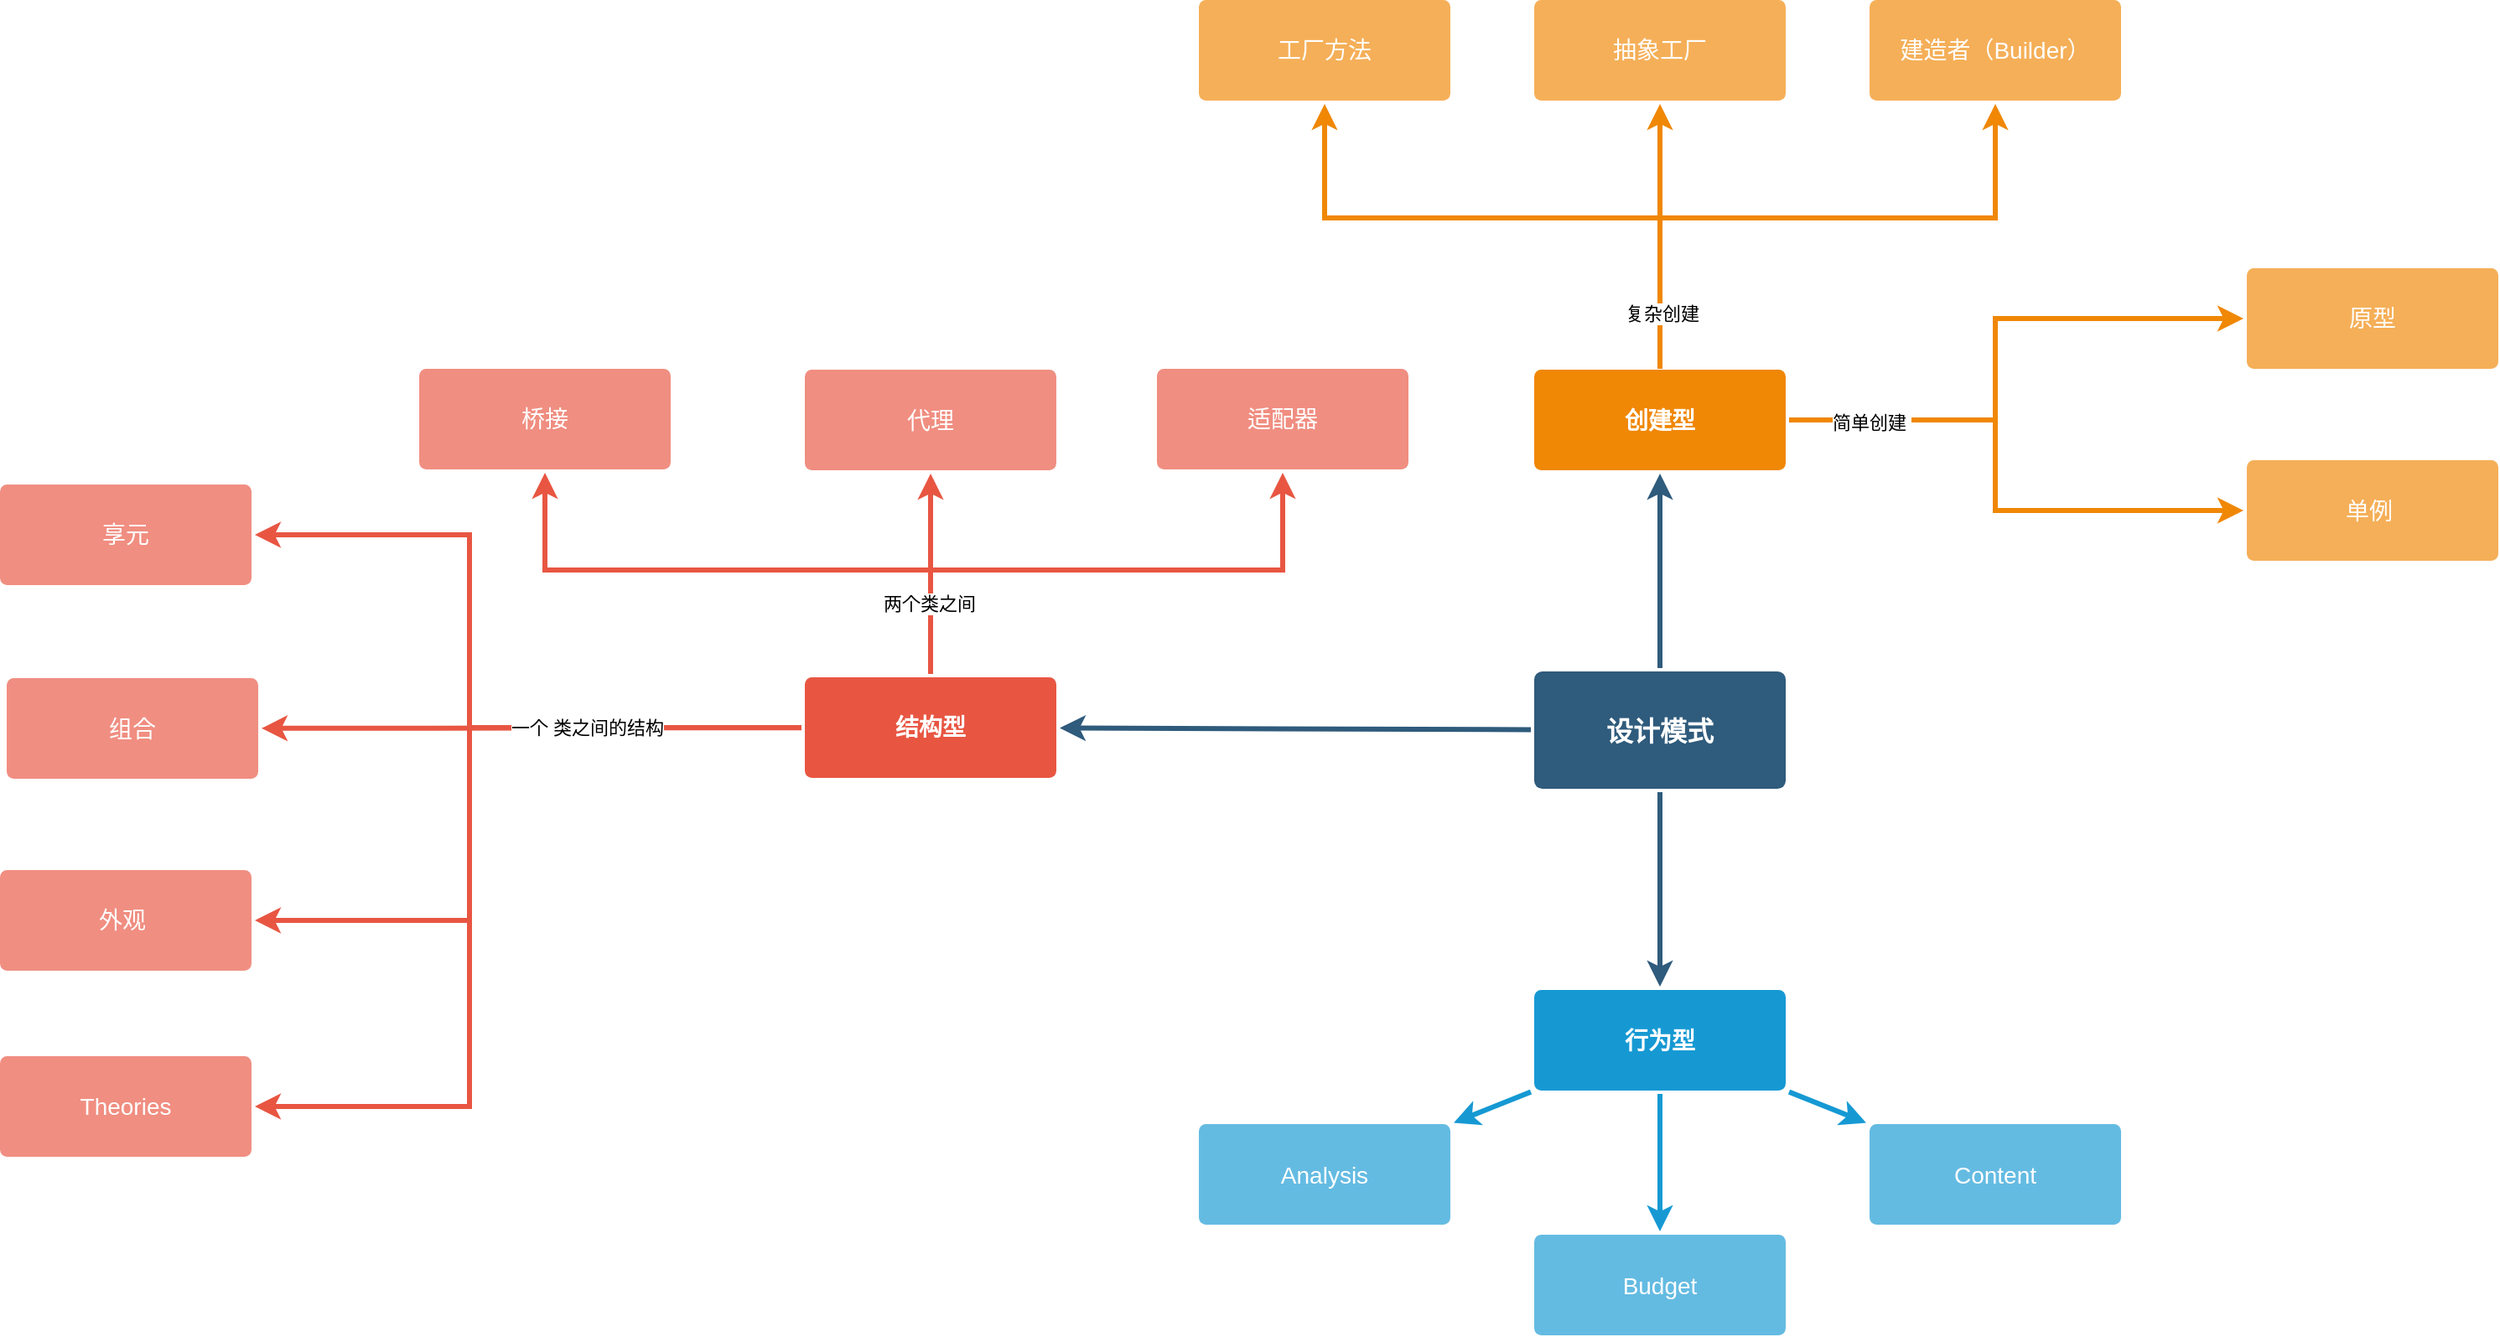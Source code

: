 <mxfile version="21.3.3" type="github">
  <diagram id="6a731a19-8d31-9384-78a2-239565b7b9f0" name="Page-1">
    <mxGraphModel dx="2207" dy="1272" grid="1" gridSize="10" guides="1" tooltips="1" connect="1" arrows="1" fold="1" page="1" pageScale="1" pageWidth="1169" pageHeight="827" background="none" math="0" shadow="0">
      <root>
        <mxCell id="0" />
        <mxCell id="1" parent="0" />
        <mxCell id="1745" value="" style="edgeStyle=none;rounded=0;jumpStyle=none;html=1;shadow=0;labelBackgroundColor=none;startArrow=none;startFill=0;endArrow=classic;endFill=1;jettySize=auto;orthogonalLoop=1;strokeColor=#2F5B7C;strokeWidth=3;fontFamily=Helvetica;fontSize=16;fontColor=#23445D;spacing=5;" parent="1" source="1749" target="1764" edge="1">
          <mxGeometry relative="1" as="geometry" />
        </mxCell>
        <mxCell id="1747" value="" style="edgeStyle=none;rounded=0;jumpStyle=none;html=1;shadow=0;labelBackgroundColor=none;startArrow=none;startFill=0;endArrow=classic;endFill=1;jettySize=auto;orthogonalLoop=1;strokeColor=#2F5B7C;strokeWidth=3;fontFamily=Helvetica;fontSize=16;fontColor=#23445D;spacing=5;" parent="1" source="1749" target="1760" edge="1">
          <mxGeometry relative="1" as="geometry" />
        </mxCell>
        <mxCell id="1748" value="" style="edgeStyle=none;rounded=0;jumpStyle=none;html=1;shadow=0;labelBackgroundColor=none;startArrow=none;startFill=0;endArrow=classic;endFill=1;jettySize=auto;orthogonalLoop=1;strokeColor=#2F5B7C;strokeWidth=3;fontFamily=Helvetica;fontSize=16;fontColor=#23445D;spacing=5;" parent="1" source="1749" target="1753" edge="1">
          <mxGeometry relative="1" as="geometry" />
        </mxCell>
        <mxCell id="1749" value="设计模式" style="rounded=1;whiteSpace=wrap;html=1;shadow=0;labelBackgroundColor=none;strokeColor=none;strokeWidth=3;fillColor=#2F5B7C;fontFamily=Helvetica;fontSize=16;fontColor=#FFFFFF;align=center;fontStyle=1;spacing=5;arcSize=7;perimeterSpacing=2;" parent="1" vertex="1">
          <mxGeometry x="495" y="380.5" width="150" height="70" as="geometry" />
        </mxCell>
        <mxCell id="1751" value="" style="edgeStyle=none;rounded=0;jumpStyle=none;html=1;shadow=0;labelBackgroundColor=none;startArrow=none;startFill=0;jettySize=auto;orthogonalLoop=1;strokeColor=#E85642;strokeWidth=3;fontFamily=Helvetica;fontSize=14;fontColor=#FFFFFF;spacing=5;fontStyle=1;fillColor=#b0e3e6;" parent="1" source="1753" target="1755" edge="1">
          <mxGeometry relative="1" as="geometry" />
        </mxCell>
        <mxCell id="1753" value="结构型" style="rounded=1;whiteSpace=wrap;html=1;shadow=0;labelBackgroundColor=none;strokeColor=none;strokeWidth=3;fillColor=#e85642;fontFamily=Helvetica;fontSize=14;fontColor=#FFFFFF;align=center;spacing=5;fontStyle=1;arcSize=7;perimeterSpacing=2;" parent="1" vertex="1">
          <mxGeometry x="60" y="384" width="150" height="60" as="geometry" />
        </mxCell>
        <mxCell id="1754" value="外观&amp;nbsp;" style="rounded=1;whiteSpace=wrap;html=1;shadow=0;labelBackgroundColor=none;strokeColor=none;strokeWidth=3;fillColor=#f08e81;fontFamily=Helvetica;fontSize=14;fontColor=#FFFFFF;align=center;spacing=5;fontStyle=0;arcSize=7;perimeterSpacing=2;" parent="1" vertex="1">
          <mxGeometry x="-420" y="499" width="150" height="60" as="geometry" />
        </mxCell>
        <mxCell id="1755" value="组合" style="rounded=1;whiteSpace=wrap;html=1;shadow=0;labelBackgroundColor=none;strokeColor=none;strokeWidth=3;fillColor=#f08e81;fontFamily=Helvetica;fontSize=14;fontColor=#FFFFFF;align=center;spacing=5;fontStyle=0;arcSize=7;perimeterSpacing=2;" parent="1" vertex="1">
          <mxGeometry x="-416" y="384.5" width="150" height="60" as="geometry" />
        </mxCell>
        <mxCell id="1756" value="享元" style="rounded=1;whiteSpace=wrap;html=1;shadow=0;labelBackgroundColor=none;strokeColor=none;strokeWidth=3;fillColor=#f08e81;fontFamily=Helvetica;fontSize=14;fontColor=#FFFFFF;align=center;spacing=5;fontStyle=0;arcSize=7;perimeterSpacing=2;" parent="1" vertex="1">
          <mxGeometry x="-420" y="269" width="150" height="60" as="geometry" />
        </mxCell>
        <mxCell id="1757" value="" style="edgeStyle=none;rounded=0;jumpStyle=none;html=1;shadow=0;labelBackgroundColor=none;startArrow=none;startFill=0;endArrow=classic;endFill=1;jettySize=auto;orthogonalLoop=1;strokeColor=#1699D3;strokeWidth=3;fontFamily=Helvetica;fontSize=14;fontColor=#FFFFFF;spacing=5;" parent="1" source="1760" target="1763" edge="1">
          <mxGeometry relative="1" as="geometry" />
        </mxCell>
        <mxCell id="1758" value="" style="edgeStyle=none;rounded=0;jumpStyle=none;html=1;shadow=0;labelBackgroundColor=none;startArrow=none;startFill=0;endArrow=classic;endFill=1;jettySize=auto;orthogonalLoop=1;strokeColor=#1699D3;strokeWidth=3;fontFamily=Helvetica;fontSize=14;fontColor=#FFFFFF;spacing=5;" parent="1" source="1760" target="1762" edge="1">
          <mxGeometry relative="1" as="geometry" />
        </mxCell>
        <mxCell id="1759" value="" style="edgeStyle=none;rounded=0;jumpStyle=none;html=1;shadow=0;labelBackgroundColor=none;startArrow=none;startFill=0;endArrow=classic;endFill=1;jettySize=auto;orthogonalLoop=1;strokeColor=#1699D3;strokeWidth=3;fontFamily=Helvetica;fontSize=14;fontColor=#FFFFFF;spacing=5;" parent="1" source="1760" target="1761" edge="1">
          <mxGeometry relative="1" as="geometry" />
        </mxCell>
        <mxCell id="1760" value="行为型" style="rounded=1;whiteSpace=wrap;html=1;shadow=0;labelBackgroundColor=none;strokeColor=none;strokeWidth=3;fillColor=#1699d3;fontFamily=Helvetica;fontSize=14;fontColor=#FFFFFF;align=center;spacing=5;fontStyle=1;arcSize=7;perimeterSpacing=2;" parent="1" vertex="1">
          <mxGeometry x="495" y="570.5" width="150" height="60" as="geometry" />
        </mxCell>
        <mxCell id="1761" value="Content" style="rounded=1;whiteSpace=wrap;html=1;shadow=0;labelBackgroundColor=none;strokeColor=none;strokeWidth=3;fillColor=#64bbe2;fontFamily=Helvetica;fontSize=14;fontColor=#FFFFFF;align=center;spacing=5;arcSize=7;perimeterSpacing=2;" parent="1" vertex="1">
          <mxGeometry x="695" y="650.5" width="150" height="60" as="geometry" />
        </mxCell>
        <mxCell id="1762" value="Budget" style="rounded=1;whiteSpace=wrap;html=1;shadow=0;labelBackgroundColor=none;strokeColor=none;strokeWidth=3;fillColor=#64bbe2;fontFamily=Helvetica;fontSize=14;fontColor=#FFFFFF;align=center;spacing=5;arcSize=7;perimeterSpacing=2;" parent="1" vertex="1">
          <mxGeometry x="495" y="716.5" width="150" height="60" as="geometry" />
        </mxCell>
        <mxCell id="1763" value="Analysis" style="rounded=1;whiteSpace=wrap;html=1;shadow=0;labelBackgroundColor=none;strokeColor=none;strokeWidth=3;fillColor=#64bbe2;fontFamily=Helvetica;fontSize=14;fontColor=#FFFFFF;align=center;spacing=5;arcSize=7;perimeterSpacing=2;" parent="1" vertex="1">
          <mxGeometry x="295" y="650.5" width="150" height="60" as="geometry" />
        </mxCell>
        <mxCell id="1764" value="创建型" style="rounded=1;whiteSpace=wrap;html=1;shadow=0;labelBackgroundColor=none;strokeColor=none;strokeWidth=3;fillColor=#F08705;fontFamily=Helvetica;fontSize=14;fontColor=#FFFFFF;align=center;spacing=5;fontStyle=1;arcSize=7;perimeterSpacing=2;" parent="1" vertex="1">
          <mxGeometry x="495" y="200.5" width="150" height="60" as="geometry" />
        </mxCell>
        <mxCell id="1765" value="建造者（Builder）" style="rounded=1;whiteSpace=wrap;html=1;shadow=0;labelBackgroundColor=none;strokeColor=none;strokeWidth=3;fillColor=#f5af58;fontFamily=Helvetica;fontSize=14;fontColor=#FFFFFF;align=center;spacing=5;arcSize=7;perimeterSpacing=2;" parent="1" vertex="1">
          <mxGeometry x="695" y="-20" width="150" height="60" as="geometry" />
        </mxCell>
        <mxCell id="1767" value="抽象工厂" style="rounded=1;whiteSpace=wrap;html=1;shadow=0;labelBackgroundColor=none;strokeColor=none;strokeWidth=3;fillColor=#f5af58;fontFamily=Helvetica;fontSize=14;fontColor=#FFFFFF;align=center;spacing=5;arcSize=7;perimeterSpacing=2;" parent="1" vertex="1">
          <mxGeometry x="495" y="-20" width="150" height="60" as="geometry" />
        </mxCell>
        <mxCell id="1768" value="" style="edgeStyle=none;rounded=0;jumpStyle=none;html=1;shadow=0;labelBackgroundColor=none;startArrow=none;startFill=0;endArrow=classic;endFill=1;jettySize=auto;orthogonalLoop=1;strokeColor=#F08705;strokeWidth=3;fontFamily=Helvetica;fontSize=14;fontColor=#FFFFFF;spacing=5;" parent="1" source="1764" target="1767" edge="1">
          <mxGeometry relative="1" as="geometry" />
        </mxCell>
        <mxCell id="1769" value="工厂方法" style="rounded=1;whiteSpace=wrap;html=1;shadow=0;labelBackgroundColor=none;strokeColor=none;strokeWidth=3;fillColor=#f5af58;fontFamily=Helvetica;fontSize=14;fontColor=#FFFFFF;align=center;spacing=5;arcSize=7;perimeterSpacing=2;" parent="1" vertex="1">
          <mxGeometry x="295" y="-20" width="150" height="60" as="geometry" />
        </mxCell>
        <mxCell id="b7Gz11FFVHnrgEvPWuA1-1779" value="" style="edgeStyle=orthogonalEdgeStyle;rounded=0;jumpStyle=none;html=1;shadow=0;labelBackgroundColor=none;startArrow=none;startFill=0;endArrow=classic;endFill=1;jettySize=auto;orthogonalLoop=1;strokeColor=#F08705;strokeWidth=3;fontFamily=Helvetica;fontSize=14;fontColor=#FFFFFF;spacing=5;entryX=0.5;entryY=1;entryDx=0;entryDy=0;exitX=0.5;exitY=0;exitDx=0;exitDy=0;" edge="1" parent="1" source="1764" target="1765">
          <mxGeometry relative="1" as="geometry">
            <mxPoint x="580" y="209" as="sourcePoint" />
            <mxPoint x="580" y="123" as="targetPoint" />
            <Array as="points">
              <mxPoint x="570" y="110" />
              <mxPoint x="770" y="110" />
            </Array>
          </mxGeometry>
        </mxCell>
        <mxCell id="b7Gz11FFVHnrgEvPWuA1-1781" value="单例&amp;nbsp;" style="rounded=1;whiteSpace=wrap;html=1;shadow=0;labelBackgroundColor=none;strokeColor=none;strokeWidth=3;fillColor=#f5af58;fontFamily=Helvetica;fontSize=14;fontColor=#FFFFFF;align=center;spacing=5;arcSize=7;perimeterSpacing=2;" vertex="1" parent="1">
          <mxGeometry x="920" y="254.5" width="150" height="60" as="geometry" />
        </mxCell>
        <mxCell id="b7Gz11FFVHnrgEvPWuA1-1782" value="原型" style="rounded=1;whiteSpace=wrap;html=1;shadow=0;labelBackgroundColor=none;strokeColor=none;strokeWidth=3;fillColor=#f5af58;fontFamily=Helvetica;fontSize=14;fontColor=#FFFFFF;align=center;spacing=5;arcSize=7;perimeterSpacing=2;" vertex="1" parent="1">
          <mxGeometry x="920" y="140" width="150" height="60" as="geometry" />
        </mxCell>
        <mxCell id="b7Gz11FFVHnrgEvPWuA1-1783" value="" style="edgeStyle=orthogonalEdgeStyle;rounded=0;jumpStyle=none;html=1;shadow=0;labelBackgroundColor=none;startArrow=none;startFill=0;endArrow=classic;endFill=1;jettySize=auto;orthogonalLoop=1;strokeColor=#F08705;strokeWidth=3;fontFamily=Helvetica;fontSize=14;fontColor=#FFFFFF;spacing=5;entryX=0.5;entryY=1;entryDx=0;entryDy=0;" edge="1" parent="1" target="1769">
          <mxGeometry relative="1" as="geometry">
            <mxPoint x="570" y="200" as="sourcePoint" />
            <mxPoint x="580" y="52" as="targetPoint" />
            <Array as="points">
              <mxPoint x="570" y="110" />
              <mxPoint x="370" y="110" />
            </Array>
          </mxGeometry>
        </mxCell>
        <mxCell id="b7Gz11FFVHnrgEvPWuA1-1803" value="复杂创建" style="edgeLabel;html=1;align=center;verticalAlign=middle;resizable=0;points=[];" vertex="1" connectable="0" parent="b7Gz11FFVHnrgEvPWuA1-1783">
          <mxGeometry x="-0.816" y="-1" relative="1" as="geometry">
            <mxPoint as="offset" />
          </mxGeometry>
        </mxCell>
        <mxCell id="b7Gz11FFVHnrgEvPWuA1-1784" value="" style="edgeStyle=orthogonalEdgeStyle;rounded=0;jumpStyle=none;html=1;shadow=0;labelBackgroundColor=none;startArrow=none;startFill=0;endArrow=classic;endFill=1;jettySize=auto;orthogonalLoop=1;strokeColor=#F08705;strokeWidth=3;fontFamily=Helvetica;fontSize=14;fontColor=#FFFFFF;spacing=5;entryX=0;entryY=0.5;entryDx=0;entryDy=0;exitX=1;exitY=0.5;exitDx=0;exitDy=0;" edge="1" parent="1" source="1764" target="b7Gz11FFVHnrgEvPWuA1-1782">
          <mxGeometry relative="1" as="geometry">
            <mxPoint x="580" y="209" as="sourcePoint" />
            <mxPoint x="780" y="52" as="targetPoint" />
            <Array as="points">
              <mxPoint x="770" y="231" />
              <mxPoint x="770" y="170" />
            </Array>
          </mxGeometry>
        </mxCell>
        <mxCell id="b7Gz11FFVHnrgEvPWuA1-1785" value="" style="edgeStyle=orthogonalEdgeStyle;rounded=0;jumpStyle=none;html=1;shadow=0;labelBackgroundColor=none;startArrow=none;startFill=0;endArrow=classic;endFill=1;jettySize=auto;orthogonalLoop=1;strokeColor=#F08705;strokeWidth=3;fontFamily=Helvetica;fontSize=14;fontColor=#FFFFFF;spacing=5;entryX=0;entryY=0.5;entryDx=0;entryDy=0;" edge="1" parent="1" source="1764" target="b7Gz11FFVHnrgEvPWuA1-1781">
          <mxGeometry relative="1" as="geometry">
            <mxPoint x="657" y="241" as="sourcePoint" />
            <mxPoint x="928" y="180" as="targetPoint" />
            <Array as="points">
              <mxPoint x="770" y="231" />
              <mxPoint x="770" y="285" />
            </Array>
          </mxGeometry>
        </mxCell>
        <mxCell id="b7Gz11FFVHnrgEvPWuA1-1804" value="简单创建&amp;nbsp;" style="edgeLabel;html=1;align=center;verticalAlign=middle;resizable=0;points=[];" vertex="1" connectable="0" parent="b7Gz11FFVHnrgEvPWuA1-1785">
          <mxGeometry x="-0.699" relative="1" as="geometry">
            <mxPoint y="1" as="offset" />
          </mxGeometry>
        </mxCell>
        <mxCell id="b7Gz11FFVHnrgEvPWuA1-1786" value="" style="edgeStyle=orthogonalEdgeStyle;jumpStyle=none;html=1;shadow=0;labelBackgroundColor=none;startArrow=none;startFill=0;jettySize=auto;orthogonalLoop=1;strokeColor=#E85642;strokeWidth=3;fontFamily=Helvetica;fontSize=14;fontColor=#FFFFFF;spacing=5;fontStyle=1;fillColor=#b0e3e6;entryX=1;entryY=0.5;entryDx=0;entryDy=0;rounded=0;" edge="1" parent="1" source="1753" target="1756">
          <mxGeometry relative="1" as="geometry">
            <mxPoint x="143" y="424.5" as="sourcePoint" />
            <mxPoint x="-94" y="424.5" as="targetPoint" />
            <Array as="points">
              <mxPoint x="-140" y="414" />
              <mxPoint x="-140" y="299" />
            </Array>
          </mxGeometry>
        </mxCell>
        <mxCell id="b7Gz11FFVHnrgEvPWuA1-1787" value="" style="edgeStyle=orthogonalEdgeStyle;rounded=0;jumpStyle=none;html=1;shadow=0;labelBackgroundColor=none;startArrow=none;startFill=0;jettySize=auto;orthogonalLoop=1;strokeColor=#E85642;strokeWidth=3;fontFamily=Helvetica;fontSize=14;fontColor=#FFFFFF;spacing=5;fontStyle=1;fillColor=#b0e3e6;entryX=1;entryY=0.5;entryDx=0;entryDy=0;exitX=0;exitY=0.5;exitDx=0;exitDy=0;" edge="1" parent="1" source="1753" target="1754">
          <mxGeometry relative="1" as="geometry">
            <mxPoint x="143" y="424.5" as="sourcePoint" />
            <mxPoint x="-94" y="424.5" as="targetPoint" />
            <Array as="points">
              <mxPoint x="-140" y="414" />
              <mxPoint x="-140" y="529" />
            </Array>
          </mxGeometry>
        </mxCell>
        <mxCell id="b7Gz11FFVHnrgEvPWuA1-1792" value="Theories" style="rounded=1;whiteSpace=wrap;html=1;shadow=0;labelBackgroundColor=none;strokeColor=none;strokeWidth=3;fillColor=#f08e81;fontFamily=Helvetica;fontSize=14;fontColor=#FFFFFF;align=center;spacing=5;fontStyle=0;arcSize=7;perimeterSpacing=2;" vertex="1" parent="1">
          <mxGeometry x="-420" y="610" width="150" height="60" as="geometry" />
        </mxCell>
        <mxCell id="b7Gz11FFVHnrgEvPWuA1-1793" value="" style="edgeStyle=orthogonalEdgeStyle;rounded=0;jumpStyle=none;html=1;shadow=0;labelBackgroundColor=none;startArrow=none;startFill=0;jettySize=auto;orthogonalLoop=1;strokeColor=#E85642;strokeWidth=3;fontFamily=Helvetica;fontSize=14;fontColor=#FFFFFF;spacing=5;fontStyle=1;fillColor=#b0e3e6;entryX=1;entryY=0.5;entryDx=0;entryDy=0;exitX=0;exitY=0.5;exitDx=0;exitDy=0;" edge="1" parent="1" source="1753" target="b7Gz11FFVHnrgEvPWuA1-1792">
          <mxGeometry relative="1" as="geometry">
            <mxPoint x="143" y="424" as="sourcePoint" />
            <mxPoint x="-218" y="539" as="targetPoint" />
            <Array as="points">
              <mxPoint x="-140" y="414" />
              <mxPoint x="-140" y="640" />
            </Array>
          </mxGeometry>
        </mxCell>
        <mxCell id="b7Gz11FFVHnrgEvPWuA1-1796" value="一个 类之间的结构" style="edgeLabel;html=1;align=center;verticalAlign=middle;resizable=0;points=[];" vertex="1" connectable="0" parent="b7Gz11FFVHnrgEvPWuA1-1793">
          <mxGeometry x="-0.681" y="-4" relative="1" as="geometry">
            <mxPoint x="-40" y="4" as="offset" />
          </mxGeometry>
        </mxCell>
        <mxCell id="b7Gz11FFVHnrgEvPWuA1-1795" value="代理" style="rounded=1;whiteSpace=wrap;html=1;shadow=0;labelBackgroundColor=none;strokeColor=none;strokeWidth=3;fillColor=#f08e81;fontFamily=Helvetica;fontSize=14;fontColor=#FFFFFF;align=center;spacing=5;fontStyle=0;arcSize=7;perimeterSpacing=2;" vertex="1" parent="1">
          <mxGeometry x="60" y="200.5" width="150" height="60" as="geometry" />
        </mxCell>
        <mxCell id="b7Gz11FFVHnrgEvPWuA1-1797" value="桥接" style="rounded=1;whiteSpace=wrap;html=1;shadow=0;labelBackgroundColor=none;strokeColor=none;strokeWidth=3;fillColor=#f08e81;fontFamily=Helvetica;fontSize=14;fontColor=#FFFFFF;align=center;spacing=5;fontStyle=0;arcSize=7;perimeterSpacing=2;" vertex="1" parent="1">
          <mxGeometry x="-170" y="200" width="150" height="60" as="geometry" />
        </mxCell>
        <mxCell id="b7Gz11FFVHnrgEvPWuA1-1798" value="适配器" style="rounded=1;whiteSpace=wrap;html=1;shadow=0;labelBackgroundColor=none;strokeColor=none;strokeWidth=3;fillColor=#f08e81;fontFamily=Helvetica;fontSize=14;fontColor=#FFFFFF;align=center;spacing=5;fontStyle=0;arcSize=7;perimeterSpacing=2;" vertex="1" parent="1">
          <mxGeometry x="270" y="200" width="150" height="60" as="geometry" />
        </mxCell>
        <mxCell id="b7Gz11FFVHnrgEvPWuA1-1799" value="" style="edgeStyle=orthogonalEdgeStyle;rounded=0;jumpStyle=none;html=1;shadow=0;labelBackgroundColor=none;startArrow=none;startFill=0;jettySize=auto;orthogonalLoop=1;strokeColor=#E85642;strokeWidth=3;fontFamily=Helvetica;fontSize=14;fontColor=#FFFFFF;spacing=5;fontStyle=1;fillColor=#b0e3e6;entryX=0.5;entryY=1;entryDx=0;entryDy=0;exitX=0.5;exitY=0;exitDx=0;exitDy=0;" edge="1" parent="1" source="1753" target="b7Gz11FFVHnrgEvPWuA1-1797">
          <mxGeometry relative="1" as="geometry">
            <mxPoint x="68" y="424" as="sourcePoint" />
            <mxPoint x="-254" y="424" as="targetPoint" />
            <Array as="points">
              <mxPoint x="135" y="320" />
              <mxPoint x="-95" y="320" />
            </Array>
          </mxGeometry>
        </mxCell>
        <mxCell id="b7Gz11FFVHnrgEvPWuA1-1800" value="" style="edgeStyle=orthogonalEdgeStyle;rounded=0;jumpStyle=none;html=1;shadow=0;labelBackgroundColor=none;startArrow=none;startFill=0;jettySize=auto;orthogonalLoop=1;strokeColor=#E85642;strokeWidth=3;fontFamily=Helvetica;fontSize=14;fontColor=#FFFFFF;spacing=5;fontStyle=1;fillColor=#b0e3e6;entryX=0.5;entryY=1;entryDx=0;entryDy=0;exitX=0.5;exitY=0;exitDx=0;exitDy=0;" edge="1" parent="1" source="1753" target="b7Gz11FFVHnrgEvPWuA1-1795">
          <mxGeometry relative="1" as="geometry">
            <mxPoint x="145" y="392" as="sourcePoint" />
            <mxPoint x="-85" y="272" as="targetPoint" />
            <Array as="points">
              <mxPoint x="135" y="350" />
              <mxPoint x="135" y="350" />
            </Array>
          </mxGeometry>
        </mxCell>
        <mxCell id="b7Gz11FFVHnrgEvPWuA1-1801" value="" style="edgeStyle=orthogonalEdgeStyle;rounded=0;jumpStyle=none;html=1;shadow=0;labelBackgroundColor=none;startArrow=none;startFill=0;jettySize=auto;orthogonalLoop=1;strokeColor=#E85642;strokeWidth=3;fontFamily=Helvetica;fontSize=14;fontColor=#FFFFFF;spacing=5;fontStyle=1;fillColor=#b0e3e6;entryX=0.5;entryY=1;entryDx=0;entryDy=0;exitX=0.5;exitY=0;exitDx=0;exitDy=0;" edge="1" parent="1" source="1753" target="b7Gz11FFVHnrgEvPWuA1-1798">
          <mxGeometry relative="1" as="geometry">
            <mxPoint x="145" y="392" as="sourcePoint" />
            <mxPoint x="145" y="273" as="targetPoint" />
            <Array as="points">
              <mxPoint x="135" y="320" />
              <mxPoint x="345" y="320" />
            </Array>
          </mxGeometry>
        </mxCell>
        <mxCell id="b7Gz11FFVHnrgEvPWuA1-1802" value="两个类之间" style="edgeLabel;html=1;align=center;verticalAlign=middle;resizable=0;points=[];" vertex="1" connectable="0" parent="b7Gz11FFVHnrgEvPWuA1-1801">
          <mxGeometry x="-0.746" y="1" relative="1" as="geometry">
            <mxPoint as="offset" />
          </mxGeometry>
        </mxCell>
      </root>
    </mxGraphModel>
  </diagram>
</mxfile>
